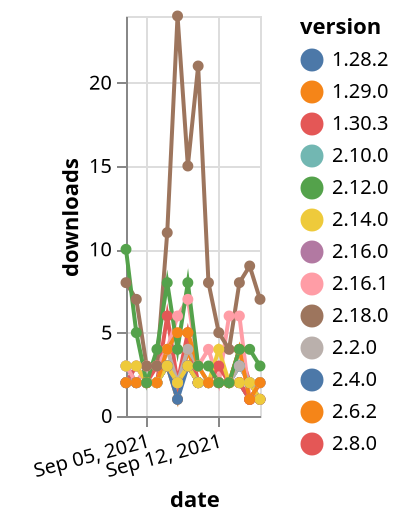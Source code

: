 {"$schema": "https://vega.github.io/schema/vega-lite/v5.json", "description": "A simple bar chart with embedded data.", "data": {"values": [{"date": "2021-09-03", "total": 2627, "delta": 2, "version": "1.29.0"}, {"date": "2021-09-04", "total": 2629, "delta": 2, "version": "1.29.0"}, {"date": "2021-09-05", "total": 2631, "delta": 2, "version": "1.29.0"}, {"date": "2021-09-06", "total": 2633, "delta": 2, "version": "1.29.0"}, {"date": "2021-09-07", "total": 2636, "delta": 3, "version": "1.29.0"}, {"date": "2021-09-08", "total": 2637, "delta": 1, "version": "1.29.0"}, {"date": "2021-09-09", "total": 2641, "delta": 4, "version": "1.29.0"}, {"date": "2021-09-10", "total": 2643, "delta": 2, "version": "1.29.0"}, {"date": "2021-09-11", "total": 2645, "delta": 2, "version": "1.29.0"}, {"date": "2021-09-12", "total": 2647, "delta": 2, "version": "1.29.0"}, {"date": "2021-09-13", "total": 2649, "delta": 2, "version": "1.29.0"}, {"date": "2021-09-14", "total": 2651, "delta": 2, "version": "1.29.0"}, {"date": "2021-09-15", "total": 2652, "delta": 1, "version": "1.29.0"}, {"date": "2021-09-16", "total": 2653, "delta": 1, "version": "1.29.0"}, {"date": "2021-09-03", "total": 4537, "delta": 2, "version": "1.30.3"}, {"date": "2021-09-04", "total": 4540, "delta": 3, "version": "1.30.3"}, {"date": "2021-09-05", "total": 4542, "delta": 2, "version": "1.30.3"}, {"date": "2021-09-06", "total": 4544, "delta": 2, "version": "1.30.3"}, {"date": "2021-09-07", "total": 4550, "delta": 6, "version": "1.30.3"}, {"date": "2021-09-08", "total": 4552, "delta": 2, "version": "1.30.3"}, {"date": "2021-09-09", "total": 4557, "delta": 5, "version": "1.30.3"}, {"date": "2021-09-10", "total": 4559, "delta": 2, "version": "1.30.3"}, {"date": "2021-09-11", "total": 4561, "delta": 2, "version": "1.30.3"}, {"date": "2021-09-12", "total": 4563, "delta": 2, "version": "1.30.3"}, {"date": "2021-09-13", "total": 4565, "delta": 2, "version": "1.30.3"}, {"date": "2021-09-14", "total": 4569, "delta": 4, "version": "1.30.3"}, {"date": "2021-09-15", "total": 4571, "delta": 2, "version": "1.30.3"}, {"date": "2021-09-16", "total": 4572, "delta": 1, "version": "1.30.3"}, {"date": "2021-09-03", "total": 5797, "delta": 2, "version": "2.4.0"}, {"date": "2021-09-04", "total": 5799, "delta": 2, "version": "2.4.0"}, {"date": "2021-09-05", "total": 5801, "delta": 2, "version": "2.4.0"}, {"date": "2021-09-06", "total": 5803, "delta": 2, "version": "2.4.0"}, {"date": "2021-09-07", "total": 5806, "delta": 3, "version": "2.4.0"}, {"date": "2021-09-08", "total": 5808, "delta": 2, "version": "2.4.0"}, {"date": "2021-09-09", "total": 5811, "delta": 3, "version": "2.4.0"}, {"date": "2021-09-10", "total": 5813, "delta": 2, "version": "2.4.0"}, {"date": "2021-09-11", "total": 5815, "delta": 2, "version": "2.4.0"}, {"date": "2021-09-12", "total": 5817, "delta": 2, "version": "2.4.0"}, {"date": "2021-09-13", "total": 5819, "delta": 2, "version": "2.4.0"}, {"date": "2021-09-14", "total": 5822, "delta": 3, "version": "2.4.0"}, {"date": "2021-09-15", "total": 5824, "delta": 2, "version": "2.4.0"}, {"date": "2021-09-16", "total": 5825, "delta": 1, "version": "2.4.0"}, {"date": "2021-09-03", "total": 4935, "delta": 3, "version": "1.28.2"}, {"date": "2021-09-04", "total": 4937, "delta": 2, "version": "1.28.2"}, {"date": "2021-09-05", "total": 4939, "delta": 2, "version": "1.28.2"}, {"date": "2021-09-06", "total": 4941, "delta": 2, "version": "1.28.2"}, {"date": "2021-09-07", "total": 4944, "delta": 3, "version": "1.28.2"}, {"date": "2021-09-08", "total": 4945, "delta": 1, "version": "1.28.2"}, {"date": "2021-09-09", "total": 4948, "delta": 3, "version": "1.28.2"}, {"date": "2021-09-10", "total": 4950, "delta": 2, "version": "1.28.2"}, {"date": "2021-09-11", "total": 4952, "delta": 2, "version": "1.28.2"}, {"date": "2021-09-12", "total": 4954, "delta": 2, "version": "1.28.2"}, {"date": "2021-09-13", "total": 4956, "delta": 2, "version": "1.28.2"}, {"date": "2021-09-14", "total": 4958, "delta": 2, "version": "1.28.2"}, {"date": "2021-09-15", "total": 4959, "delta": 1, "version": "1.28.2"}, {"date": "2021-09-16", "total": 4961, "delta": 2, "version": "1.28.2"}, {"date": "2021-09-03", "total": 955, "delta": 3, "version": "2.16.1"}, {"date": "2021-09-04", "total": 957, "delta": 2, "version": "2.16.1"}, {"date": "2021-09-05", "total": 960, "delta": 3, "version": "2.16.1"}, {"date": "2021-09-06", "total": 963, "delta": 3, "version": "2.16.1"}, {"date": "2021-09-07", "total": 967, "delta": 4, "version": "2.16.1"}, {"date": "2021-09-08", "total": 973, "delta": 6, "version": "2.16.1"}, {"date": "2021-09-09", "total": 980, "delta": 7, "version": "2.16.1"}, {"date": "2021-09-10", "total": 983, "delta": 3, "version": "2.16.1"}, {"date": "2021-09-11", "total": 987, "delta": 4, "version": "2.16.1"}, {"date": "2021-09-12", "total": 989, "delta": 2, "version": "2.16.1"}, {"date": "2021-09-13", "total": 995, "delta": 6, "version": "2.16.1"}, {"date": "2021-09-14", "total": 1001, "delta": 6, "version": "2.16.1"}, {"date": "2021-09-15", "total": 1002, "delta": 1, "version": "2.16.1"}, {"date": "2021-09-16", "total": 1004, "delta": 2, "version": "2.16.1"}, {"date": "2021-09-03", "total": 1458, "delta": 2, "version": "2.16.0"}, {"date": "2021-09-04", "total": 1460, "delta": 2, "version": "2.16.0"}, {"date": "2021-09-05", "total": 1462, "delta": 2, "version": "2.16.0"}, {"date": "2021-09-06", "total": 1464, "delta": 2, "version": "2.16.0"}, {"date": "2021-09-07", "total": 1467, "delta": 3, "version": "2.16.0"}, {"date": "2021-09-08", "total": 1469, "delta": 2, "version": "2.16.0"}, {"date": "2021-09-09", "total": 1472, "delta": 3, "version": "2.16.0"}, {"date": "2021-09-10", "total": 1474, "delta": 2, "version": "2.16.0"}, {"date": "2021-09-11", "total": 1476, "delta": 2, "version": "2.16.0"}, {"date": "2021-09-12", "total": 1478, "delta": 2, "version": "2.16.0"}, {"date": "2021-09-13", "total": 1480, "delta": 2, "version": "2.16.0"}, {"date": "2021-09-14", "total": 1482, "delta": 2, "version": "2.16.0"}, {"date": "2021-09-15", "total": 1483, "delta": 1, "version": "2.16.0"}, {"date": "2021-09-16", "total": 1484, "delta": 1, "version": "2.16.0"}, {"date": "2021-09-03", "total": 3731, "delta": 2, "version": "2.8.0"}, {"date": "2021-09-04", "total": 3733, "delta": 2, "version": "2.8.0"}, {"date": "2021-09-05", "total": 3735, "delta": 2, "version": "2.8.0"}, {"date": "2021-09-06", "total": 3738, "delta": 3, "version": "2.8.0"}, {"date": "2021-09-07", "total": 3741, "delta": 3, "version": "2.8.0"}, {"date": "2021-09-08", "total": 3743, "delta": 2, "version": "2.8.0"}, {"date": "2021-09-09", "total": 3746, "delta": 3, "version": "2.8.0"}, {"date": "2021-09-10", "total": 3748, "delta": 2, "version": "2.8.0"}, {"date": "2021-09-11", "total": 3750, "delta": 2, "version": "2.8.0"}, {"date": "2021-09-12", "total": 3753, "delta": 3, "version": "2.8.0"}, {"date": "2021-09-13", "total": 3755, "delta": 2, "version": "2.8.0"}, {"date": "2021-09-14", "total": 3757, "delta": 2, "version": "2.8.0"}, {"date": "2021-09-15", "total": 3758, "delta": 1, "version": "2.8.0"}, {"date": "2021-09-16", "total": 3760, "delta": 2, "version": "2.8.0"}, {"date": "2021-09-03", "total": 2169, "delta": 2, "version": "2.10.0"}, {"date": "2021-09-04", "total": 2171, "delta": 2, "version": "2.10.0"}, {"date": "2021-09-05", "total": 2173, "delta": 2, "version": "2.10.0"}, {"date": "2021-09-06", "total": 2175, "delta": 2, "version": "2.10.0"}, {"date": "2021-09-07", "total": 2178, "delta": 3, "version": "2.10.0"}, {"date": "2021-09-08", "total": 2180, "delta": 2, "version": "2.10.0"}, {"date": "2021-09-09", "total": 2183, "delta": 3, "version": "2.10.0"}, {"date": "2021-09-10", "total": 2185, "delta": 2, "version": "2.10.0"}, {"date": "2021-09-11", "total": 2187, "delta": 2, "version": "2.10.0"}, {"date": "2021-09-12", "total": 2189, "delta": 2, "version": "2.10.0"}, {"date": "2021-09-13", "total": 2191, "delta": 2, "version": "2.10.0"}, {"date": "2021-09-14", "total": 2194, "delta": 3, "version": "2.10.0"}, {"date": "2021-09-15", "total": 2196, "delta": 2, "version": "2.10.0"}, {"date": "2021-09-16", "total": 2198, "delta": 2, "version": "2.10.0"}, {"date": "2021-09-03", "total": 3700, "delta": 3, "version": "2.2.0"}, {"date": "2021-09-04", "total": 3703, "delta": 3, "version": "2.2.0"}, {"date": "2021-09-05", "total": 3705, "delta": 2, "version": "2.2.0"}, {"date": "2021-09-06", "total": 3707, "delta": 2, "version": "2.2.0"}, {"date": "2021-09-07", "total": 3711, "delta": 4, "version": "2.2.0"}, {"date": "2021-09-08", "total": 3713, "delta": 2, "version": "2.2.0"}, {"date": "2021-09-09", "total": 3717, "delta": 4, "version": "2.2.0"}, {"date": "2021-09-10", "total": 3720, "delta": 3, "version": "2.2.0"}, {"date": "2021-09-11", "total": 3722, "delta": 2, "version": "2.2.0"}, {"date": "2021-09-12", "total": 3724, "delta": 2, "version": "2.2.0"}, {"date": "2021-09-13", "total": 3726, "delta": 2, "version": "2.2.0"}, {"date": "2021-09-14", "total": 3729, "delta": 3, "version": "2.2.0"}, {"date": "2021-09-15", "total": 3731, "delta": 2, "version": "2.2.0"}, {"date": "2021-09-16", "total": 3733, "delta": 2, "version": "2.2.0"}, {"date": "2021-09-03", "total": 623, "delta": 8, "version": "2.18.0"}, {"date": "2021-09-04", "total": 630, "delta": 7, "version": "2.18.0"}, {"date": "2021-09-05", "total": 633, "delta": 3, "version": "2.18.0"}, {"date": "2021-09-06", "total": 636, "delta": 3, "version": "2.18.0"}, {"date": "2021-09-07", "total": 647, "delta": 11, "version": "2.18.0"}, {"date": "2021-09-08", "total": 671, "delta": 24, "version": "2.18.0"}, {"date": "2021-09-09", "total": 686, "delta": 15, "version": "2.18.0"}, {"date": "2021-09-10", "total": 707, "delta": 21, "version": "2.18.0"}, {"date": "2021-09-11", "total": 715, "delta": 8, "version": "2.18.0"}, {"date": "2021-09-12", "total": 720, "delta": 5, "version": "2.18.0"}, {"date": "2021-09-13", "total": 724, "delta": 4, "version": "2.18.0"}, {"date": "2021-09-14", "total": 732, "delta": 8, "version": "2.18.0"}, {"date": "2021-09-15", "total": 741, "delta": 9, "version": "2.18.0"}, {"date": "2021-09-16", "total": 748, "delta": 7, "version": "2.18.0"}, {"date": "2021-09-03", "total": 1483, "delta": 3, "version": "2.14.0"}, {"date": "2021-09-04", "total": 1486, "delta": 3, "version": "2.14.0"}, {"date": "2021-09-05", "total": 1488, "delta": 2, "version": "2.14.0"}, {"date": "2021-09-06", "total": 1490, "delta": 2, "version": "2.14.0"}, {"date": "2021-09-07", "total": 1493, "delta": 3, "version": "2.14.0"}, {"date": "2021-09-08", "total": 1495, "delta": 2, "version": "2.14.0"}, {"date": "2021-09-09", "total": 1498, "delta": 3, "version": "2.14.0"}, {"date": "2021-09-10", "total": 1500, "delta": 2, "version": "2.14.0"}, {"date": "2021-09-11", "total": 1502, "delta": 2, "version": "2.14.0"}, {"date": "2021-09-12", "total": 1506, "delta": 4, "version": "2.14.0"}, {"date": "2021-09-13", "total": 1508, "delta": 2, "version": "2.14.0"}, {"date": "2021-09-14", "total": 1510, "delta": 2, "version": "2.14.0"}, {"date": "2021-09-15", "total": 1512, "delta": 2, "version": "2.14.0"}, {"date": "2021-09-16", "total": 1513, "delta": 1, "version": "2.14.0"}, {"date": "2021-09-03", "total": 4171, "delta": 2, "version": "2.6.2"}, {"date": "2021-09-04", "total": 4173, "delta": 2, "version": "2.6.2"}, {"date": "2021-09-05", "total": 4175, "delta": 2, "version": "2.6.2"}, {"date": "2021-09-06", "total": 4177, "delta": 2, "version": "2.6.2"}, {"date": "2021-09-07", "total": 4181, "delta": 4, "version": "2.6.2"}, {"date": "2021-09-08", "total": 4186, "delta": 5, "version": "2.6.2"}, {"date": "2021-09-09", "total": 4191, "delta": 5, "version": "2.6.2"}, {"date": "2021-09-10", "total": 4194, "delta": 3, "version": "2.6.2"}, {"date": "2021-09-11", "total": 4196, "delta": 2, "version": "2.6.2"}, {"date": "2021-09-12", "total": 4198, "delta": 2, "version": "2.6.2"}, {"date": "2021-09-13", "total": 4200, "delta": 2, "version": "2.6.2"}, {"date": "2021-09-14", "total": 4204, "delta": 4, "version": "2.6.2"}, {"date": "2021-09-15", "total": 4205, "delta": 1, "version": "2.6.2"}, {"date": "2021-09-16", "total": 4207, "delta": 2, "version": "2.6.2"}, {"date": "2021-09-03", "total": 3492, "delta": 10, "version": "2.12.0"}, {"date": "2021-09-04", "total": 3497, "delta": 5, "version": "2.12.0"}, {"date": "2021-09-05", "total": 3499, "delta": 2, "version": "2.12.0"}, {"date": "2021-09-06", "total": 3503, "delta": 4, "version": "2.12.0"}, {"date": "2021-09-07", "total": 3511, "delta": 8, "version": "2.12.0"}, {"date": "2021-09-08", "total": 3515, "delta": 4, "version": "2.12.0"}, {"date": "2021-09-09", "total": 3523, "delta": 8, "version": "2.12.0"}, {"date": "2021-09-10", "total": 3526, "delta": 3, "version": "2.12.0"}, {"date": "2021-09-11", "total": 3529, "delta": 3, "version": "2.12.0"}, {"date": "2021-09-12", "total": 3531, "delta": 2, "version": "2.12.0"}, {"date": "2021-09-13", "total": 3533, "delta": 2, "version": "2.12.0"}, {"date": "2021-09-14", "total": 3537, "delta": 4, "version": "2.12.0"}, {"date": "2021-09-15", "total": 3541, "delta": 4, "version": "2.12.0"}, {"date": "2021-09-16", "total": 3544, "delta": 3, "version": "2.12.0"}]}, "width": "container", "mark": {"type": "line", "point": {"filled": true}}, "encoding": {"x": {"field": "date", "type": "temporal", "timeUnit": "yearmonthdate", "title": "date", "axis": {"labelAngle": -15}}, "y": {"field": "delta", "type": "quantitative", "title": "downloads"}, "color": {"field": "version", "type": "nominal"}, "tooltip": {"field": "delta"}}}